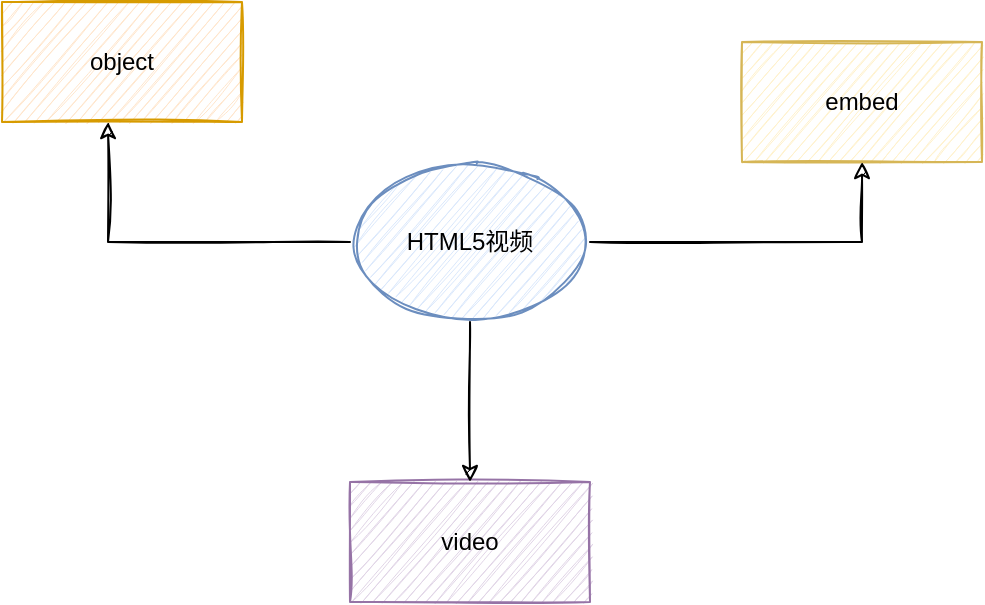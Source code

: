 <mxfile version="18.0.1" type="device"><diagram id="aCDv65utlCnFNP48xjt8" name="第 1 页"><mxGraphModel dx="946" dy="612" grid="1" gridSize="10" guides="1" tooltips="1" connect="1" arrows="1" fold="1" page="1" pageScale="1" pageWidth="827" pageHeight="1169" math="0" shadow="0"><root><mxCell id="0"/><mxCell id="1" parent="0"/><mxCell id="y6tqa2GClvGqXcihbtnX-1" value="object" style="rounded=0;whiteSpace=wrap;html=1;fillColor=#ffe6cc;strokeColor=#d79b00;sketch=1;" vertex="1" parent="1"><mxGeometry x="120" y="170" width="120" height="60" as="geometry"/></mxCell><mxCell id="y6tqa2GClvGqXcihbtnX-2" value="embed" style="rounded=0;whiteSpace=wrap;html=1;fillColor=#fff2cc;strokeColor=#d6b656;sketch=1;" vertex="1" parent="1"><mxGeometry x="490" y="190" width="120" height="60" as="geometry"/></mxCell><mxCell id="y6tqa2GClvGqXcihbtnX-3" value="video" style="rounded=0;whiteSpace=wrap;html=1;fillColor=#e1d5e7;strokeColor=#9673a6;sketch=1;" vertex="1" parent="1"><mxGeometry x="294" y="410" width="120" height="60" as="geometry"/></mxCell><mxCell id="y6tqa2GClvGqXcihbtnX-5" style="edgeStyle=orthogonalEdgeStyle;rounded=0;orthogonalLoop=1;jettySize=auto;html=1;exitX=1;exitY=0.5;exitDx=0;exitDy=0;entryX=0.5;entryY=1;entryDx=0;entryDy=0;sketch=1;" edge="1" parent="1" source="y6tqa2GClvGqXcihbtnX-4" target="y6tqa2GClvGqXcihbtnX-2"><mxGeometry relative="1" as="geometry"/></mxCell><mxCell id="y6tqa2GClvGqXcihbtnX-6" style="edgeStyle=orthogonalEdgeStyle;rounded=0;orthogonalLoop=1;jettySize=auto;html=1;exitX=0.5;exitY=1;exitDx=0;exitDy=0;sketch=1;" edge="1" parent="1" source="y6tqa2GClvGqXcihbtnX-4" target="y6tqa2GClvGqXcihbtnX-3"><mxGeometry relative="1" as="geometry"/></mxCell><mxCell id="y6tqa2GClvGqXcihbtnX-7" style="edgeStyle=orthogonalEdgeStyle;rounded=0;orthogonalLoop=1;jettySize=auto;html=1;exitX=0;exitY=0.5;exitDx=0;exitDy=0;entryX=0.442;entryY=1;entryDx=0;entryDy=0;entryPerimeter=0;sketch=1;" edge="1" parent="1" source="y6tqa2GClvGqXcihbtnX-4" target="y6tqa2GClvGqXcihbtnX-1"><mxGeometry relative="1" as="geometry"/></mxCell><mxCell id="y6tqa2GClvGqXcihbtnX-4" value="HTML5视频" style="ellipse;whiteSpace=wrap;html=1;fillColor=#dae8fc;strokeColor=#6c8ebf;sketch=1;" vertex="1" parent="1"><mxGeometry x="294" y="250" width="120" height="80" as="geometry"/></mxCell></root></mxGraphModel></diagram></mxfile>